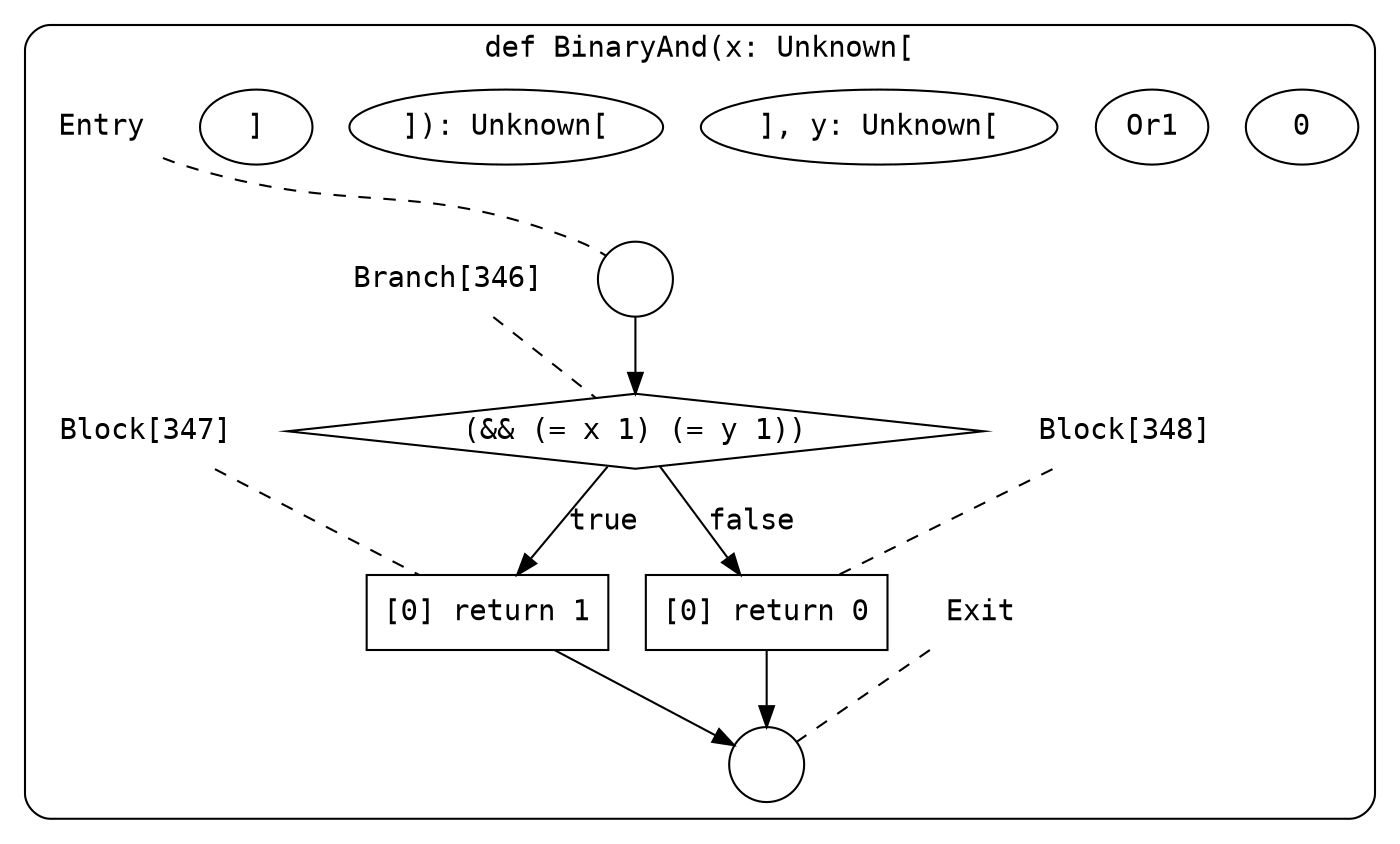digraph {
  graph [fontname = "Consolas"]
  node [fontname = "Consolas"]
  edge [fontname = "Consolas"]
  subgraph cluster47 {
    label = "def BinaryAnd(x: Unknown["0Or1"], y: Unknown["0Or1"]): Unknown["0Or1"]"
    style = rounded
    cluster47_entry_name [shape=none, label=<<font color="black">Entry</font>>]
    cluster47_entry_name -> cluster47_entry [arrowhead=none, color="black", style=dashed]
    cluster47_entry [shape=circle label=" " color="black" fillcolor="white" style=filled]
    cluster47_entry -> node346 [color="black"]
    cluster47_exit_name [shape=none, label=<<font color="black">Exit</font>>]
    cluster47_exit_name -> cluster47_exit [arrowhead=none, color="black", style=dashed]
    cluster47_exit [shape=circle label=" " color="black" fillcolor="white" style=filled]
    node346_name [shape=none, label=<<font color="black">Branch[346]</font>>]
    node346_name -> node346 [arrowhead=none, color="black", style=dashed]
    node346 [shape=diamond, label=<<font color="black">(&amp;&amp; (= x 1) (= y 1))</font>> color="black" fillcolor="white", style=filled]
    node346 -> node347 [label=<<font color="black">true</font>> color="black"]
    node346 -> node348 [label=<<font color="black">false</font>> color="black"]
    node347_name [shape=none, label=<<font color="black">Block[347]</font>>]
    node347_name -> node347 [arrowhead=none, color="black", style=dashed]
    node347 [shape=box, label=<<font color="black">[0] return 1<BR ALIGN="LEFT"/></font>> color="black" fillcolor="white", style=filled]
    node347 -> cluster47_exit [color="black"]
    node348_name [shape=none, label=<<font color="black">Block[348]</font>>]
    node348_name -> node348 [arrowhead=none, color="black", style=dashed]
    node348 [shape=box, label=<<font color="black">[0] return 0<BR ALIGN="LEFT"/></font>> color="black" fillcolor="white", style=filled]
    node348 -> cluster47_exit [color="black"]
  }
}